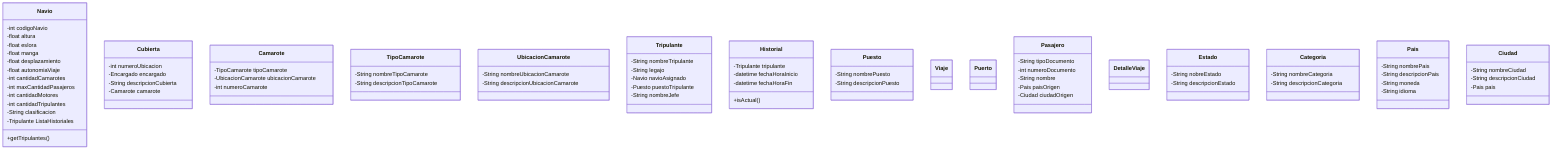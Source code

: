 classDiagram
    class Navio {
        -int codigoNavio
        -float altura
        -float eslora
        -float manga
        -float desplazamiento
        -float autonomiaViaje
        -int cantidadCamarotes
        -int maxCantidadPasajeros
        -int cantidadMotores
        -int cantidadTripulantes
        -String clasificacion
        -Tripulante ListaHistoriales

        +getTripulantes()
    }

    class Cubierta {
        -int numeroUbicacion
        -Encargado encargado
        -String descripcionCubierta
        -Camarote camarote
    }

    class Camarote {
        -TipoCamarote tipoCamarote
        -UbicacionCamarote ubicacionCamarote
        -int numeroCamarote
    }

    class TipoCamarote {
        -String nombreTipoCamarote
        -String descripcionTipoCamarote
    }

    class UbicacionCamarote {
        -String nombreUbicacionCamarote
        -String descripcionUbicacionCamarote
    }

    class Tripulante {
        -String nombreTripulante
        -String legajo
        -Navio navioAsignado
        -Puesto puestoTripulante
        -String nombreJefe
    }

    class Historial {
        -Tripulante tripulante
        -datetime fechaHoraInicio
        -datetime fechaHoraFin

        +isActual()
    }

    class Puesto {
        -String nombrePuesto
        -String descripcionPuesto
    }

    class Viaje {

    }

    class Puerto {

    }

    class Pasajero {
        -String tipoDocumento
        -int numeroDocumento
        -String nombre
        -Pais paisOrigen
        -Ciudad ciudadOrigen

    }

    class DetalleViaje {

    }

    class Estado {
        -String nobreEstado
        -String descripcionEstado
    }

    class Categoria {
        -String nombreCategoria
        -String descripcionCategoria
    }

    class Pais {
        -String nombrePais
        -String descripcionPais
        -String moneda
        -String idioma
    }

    class Ciudad {
        -String nombreCiudad
        -String descripcionCiudad
        -Pais pais
    }